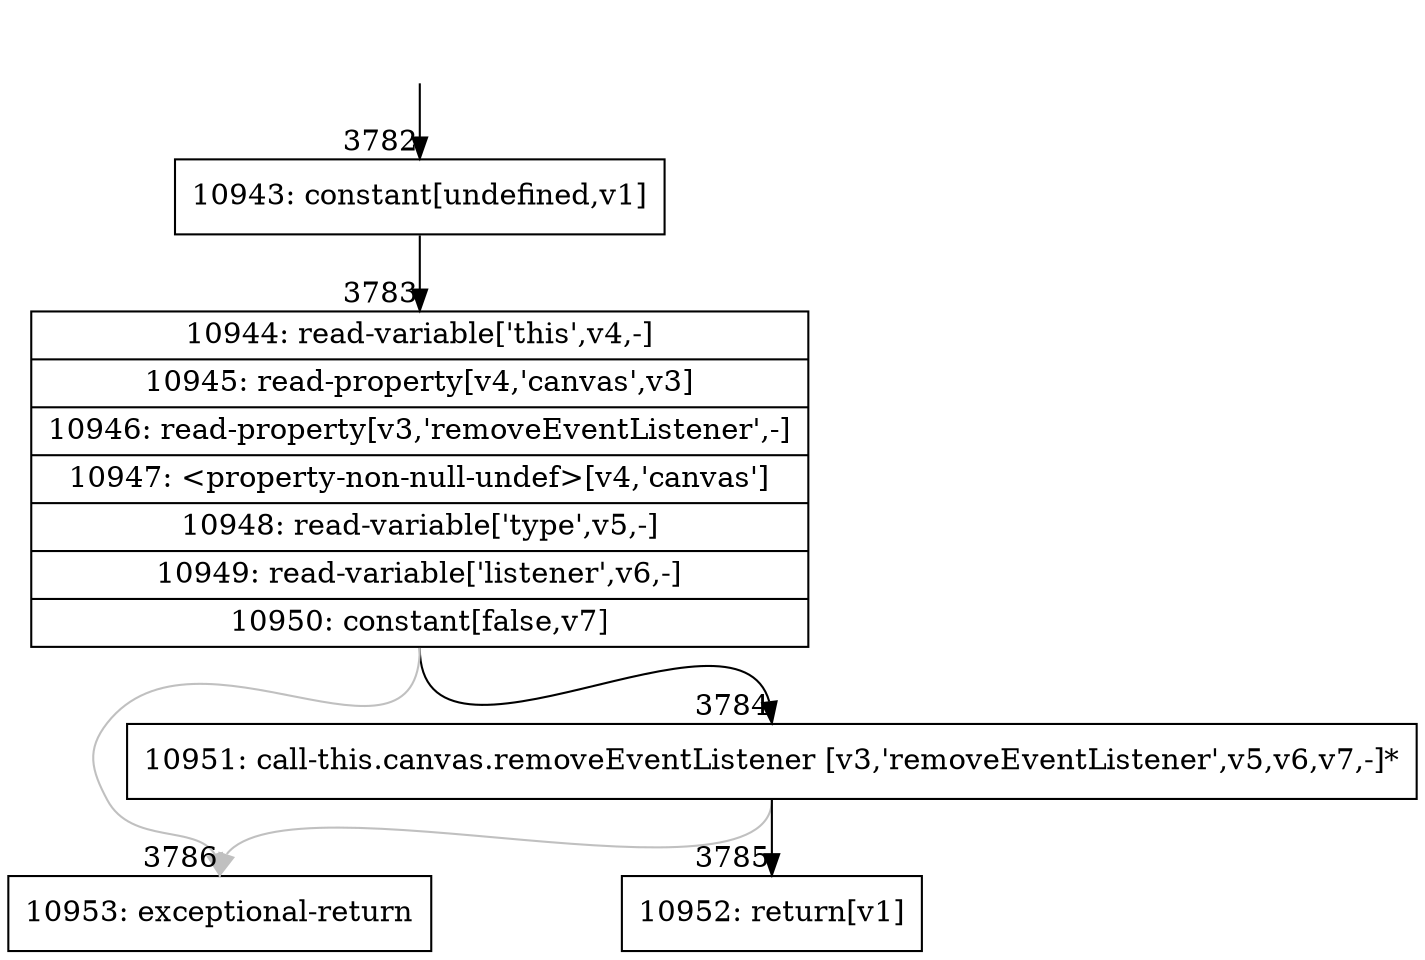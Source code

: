 digraph {
rankdir="TD"
BB_entry221[shape=none,label=""];
BB_entry221 -> BB3782 [tailport=s, headport=n, headlabel="    3782"]
BB3782 [shape=record label="{10943: constant[undefined,v1]}" ] 
BB3782 -> BB3783 [tailport=s, headport=n, headlabel="      3783"]
BB3783 [shape=record label="{10944: read-variable['this',v4,-]|10945: read-property[v4,'canvas',v3]|10946: read-property[v3,'removeEventListener',-]|10947: \<property-non-null-undef\>[v4,'canvas']|10948: read-variable['type',v5,-]|10949: read-variable['listener',v6,-]|10950: constant[false,v7]}" ] 
BB3783 -> BB3784 [tailport=s, headport=n, headlabel="      3784"]
BB3783 -> BB3786 [tailport=s, headport=n, color=gray, headlabel="      3786"]
BB3784 [shape=record label="{10951: call-this.canvas.removeEventListener [v3,'removeEventListener',v5,v6,v7,-]*}" ] 
BB3784 -> BB3785 [tailport=s, headport=n, headlabel="      3785"]
BB3784 -> BB3786 [tailport=s, headport=n, color=gray]
BB3785 [shape=record label="{10952: return[v1]}" ] 
BB3786 [shape=record label="{10953: exceptional-return}" ] 
//#$~ 4333
}

